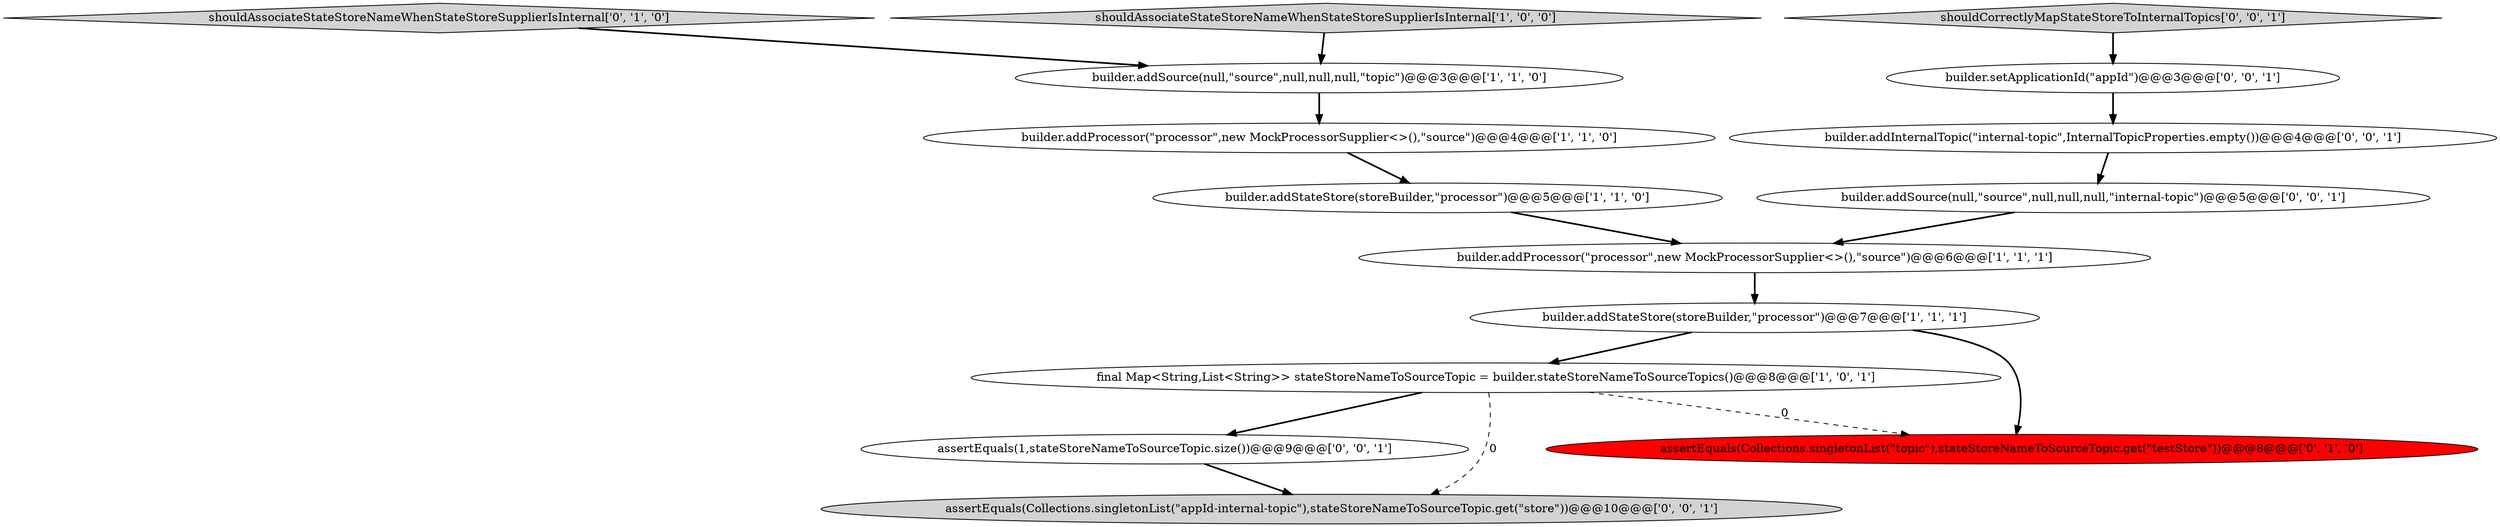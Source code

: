 digraph {
13 [style = filled, label = "assertEquals(1,stateStoreNameToSourceTopic.size())@@@9@@@['0', '0', '1']", fillcolor = white, shape = ellipse image = "AAA0AAABBB3BBB"];
9 [style = filled, label = "assertEquals(Collections.singletonList(\"appId-internal-topic\"),stateStoreNameToSourceTopic.get(\"store\"))@@@10@@@['0', '0', '1']", fillcolor = lightgray, shape = ellipse image = "AAA0AAABBB3BBB"];
1 [style = filled, label = "final Map<String,List<String>> stateStoreNameToSourceTopic = builder.stateStoreNameToSourceTopics()@@@8@@@['1', '0', '1']", fillcolor = white, shape = ellipse image = "AAA0AAABBB1BBB"];
0 [style = filled, label = "builder.addSource(null,\"source\",null,null,null,\"topic\")@@@3@@@['1', '1', '0']", fillcolor = white, shape = ellipse image = "AAA0AAABBB1BBB"];
8 [style = filled, label = "assertEquals(Collections.singletonList(\"topic\"),stateStoreNameToSourceTopic.get(\"testStore\"))@@@8@@@['0', '1', '0']", fillcolor = red, shape = ellipse image = "AAA1AAABBB2BBB"];
7 [style = filled, label = "shouldAssociateStateStoreNameWhenStateStoreSupplierIsInternal['0', '1', '0']", fillcolor = lightgray, shape = diamond image = "AAA0AAABBB2BBB"];
12 [style = filled, label = "builder.setApplicationId(\"appId\")@@@3@@@['0', '0', '1']", fillcolor = white, shape = ellipse image = "AAA0AAABBB3BBB"];
11 [style = filled, label = "shouldCorrectlyMapStateStoreToInternalTopics['0', '0', '1']", fillcolor = lightgray, shape = diamond image = "AAA0AAABBB3BBB"];
5 [style = filled, label = "builder.addProcessor(\"processor\",new MockProcessorSupplier<>(),\"source\")@@@4@@@['1', '1', '0']", fillcolor = white, shape = ellipse image = "AAA0AAABBB1BBB"];
10 [style = filled, label = "builder.addInternalTopic(\"internal-topic\",InternalTopicProperties.empty())@@@4@@@['0', '0', '1']", fillcolor = white, shape = ellipse image = "AAA0AAABBB3BBB"];
6 [style = filled, label = "builder.addStateStore(storeBuilder,\"processor\")@@@7@@@['1', '1', '1']", fillcolor = white, shape = ellipse image = "AAA0AAABBB1BBB"];
4 [style = filled, label = "builder.addStateStore(storeBuilder,\"processor\")@@@5@@@['1', '1', '0']", fillcolor = white, shape = ellipse image = "AAA0AAABBB1BBB"];
2 [style = filled, label = "builder.addProcessor(\"processor\",new MockProcessorSupplier<>(),\"source\")@@@6@@@['1', '1', '1']", fillcolor = white, shape = ellipse image = "AAA0AAABBB1BBB"];
14 [style = filled, label = "builder.addSource(null,\"source\",null,null,null,\"internal-topic\")@@@5@@@['0', '0', '1']", fillcolor = white, shape = ellipse image = "AAA0AAABBB3BBB"];
3 [style = filled, label = "shouldAssociateStateStoreNameWhenStateStoreSupplierIsInternal['1', '0', '0']", fillcolor = lightgray, shape = diamond image = "AAA0AAABBB1BBB"];
6->1 [style = bold, label=""];
3->0 [style = bold, label=""];
1->8 [style = dashed, label="0"];
1->9 [style = dashed, label="0"];
14->2 [style = bold, label=""];
7->0 [style = bold, label=""];
12->10 [style = bold, label=""];
13->9 [style = bold, label=""];
4->2 [style = bold, label=""];
11->12 [style = bold, label=""];
10->14 [style = bold, label=""];
2->6 [style = bold, label=""];
1->13 [style = bold, label=""];
5->4 [style = bold, label=""];
6->8 [style = bold, label=""];
0->5 [style = bold, label=""];
}
